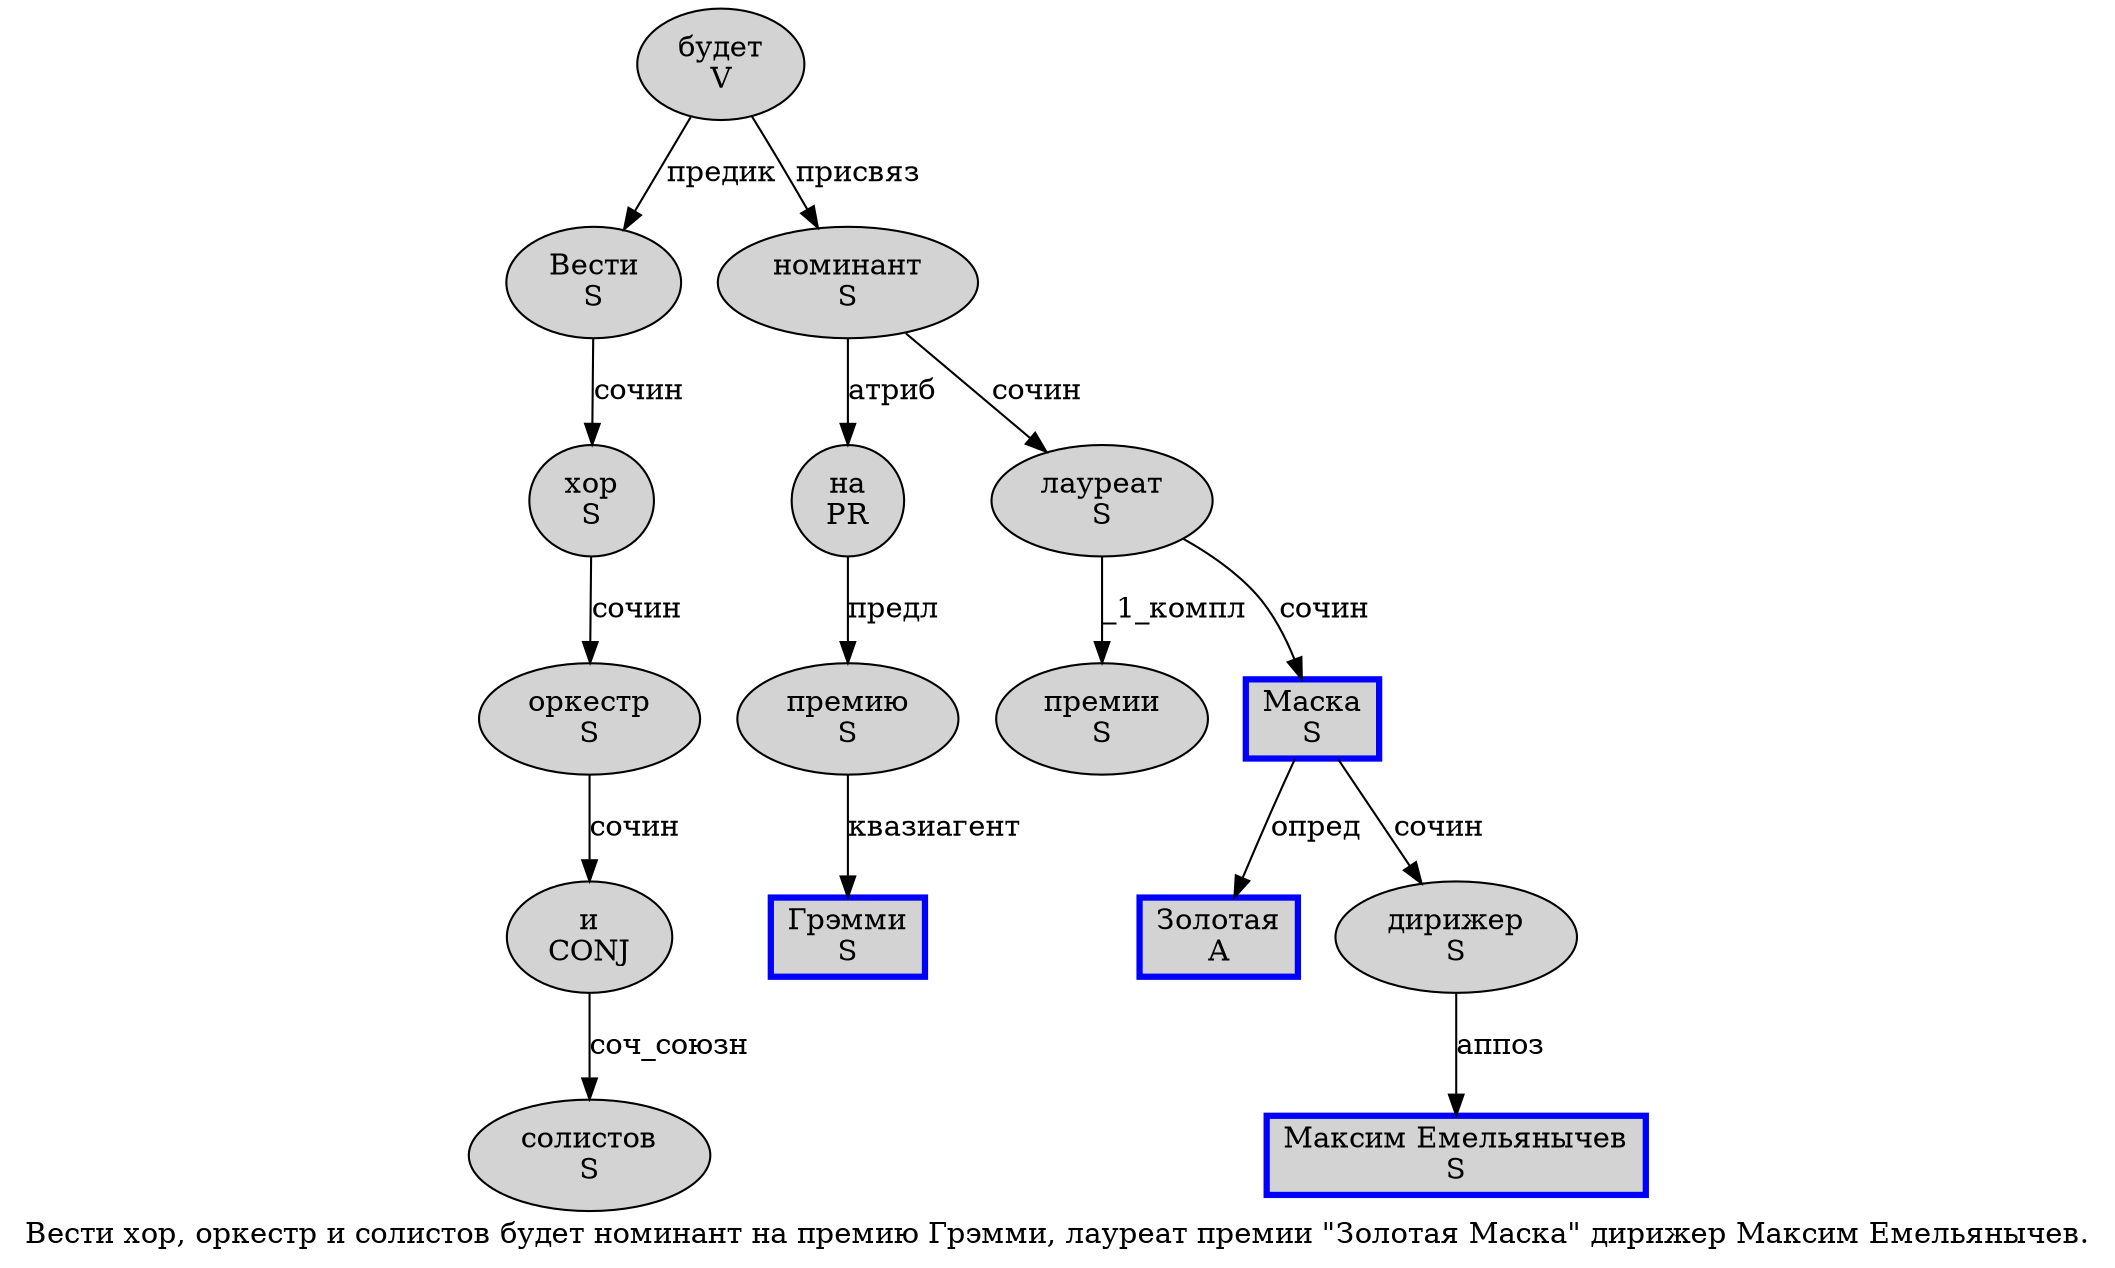 digraph SENTENCE_1288 {
	graph [label="Вести хор, оркестр и солистов будет номинант на премию Грэмми, лауреат премии \"Золотая Маска\" дирижер Максим Емельянычев."]
	node [style=filled]
		0 [label="Вести
S" color="" fillcolor=lightgray penwidth=1 shape=ellipse]
		1 [label="хор
S" color="" fillcolor=lightgray penwidth=1 shape=ellipse]
		3 [label="оркестр
S" color="" fillcolor=lightgray penwidth=1 shape=ellipse]
		4 [label="и
CONJ" color="" fillcolor=lightgray penwidth=1 shape=ellipse]
		5 [label="солистов
S" color="" fillcolor=lightgray penwidth=1 shape=ellipse]
		6 [label="будет
V" color="" fillcolor=lightgray penwidth=1 shape=ellipse]
		7 [label="номинант
S" color="" fillcolor=lightgray penwidth=1 shape=ellipse]
		8 [label="на
PR" color="" fillcolor=lightgray penwidth=1 shape=ellipse]
		9 [label="премию
S" color="" fillcolor=lightgray penwidth=1 shape=ellipse]
		10 [label="Грэмми
S" color=blue fillcolor=lightgray penwidth=3 shape=box]
		12 [label="лауреат
S" color="" fillcolor=lightgray penwidth=1 shape=ellipse]
		13 [label="премии
S" color="" fillcolor=lightgray penwidth=1 shape=ellipse]
		15 [label="Золотая
A" color=blue fillcolor=lightgray penwidth=3 shape=box]
		16 [label="Маска
S" color=blue fillcolor=lightgray penwidth=3 shape=box]
		18 [label="дирижер
S" color="" fillcolor=lightgray penwidth=1 shape=ellipse]
		19 [label="Максим Емельянычев
S" color=blue fillcolor=lightgray penwidth=3 shape=box]
			16 -> 15 [label="опред"]
			16 -> 18 [label="сочин"]
			9 -> 10 [label="квазиагент"]
			12 -> 13 [label="_1_компл"]
			12 -> 16 [label="сочин"]
			7 -> 8 [label="атриб"]
			7 -> 12 [label="сочин"]
			4 -> 5 [label="соч_союзн"]
			18 -> 19 [label="аппоз"]
			6 -> 0 [label="предик"]
			6 -> 7 [label="присвяз"]
			8 -> 9 [label="предл"]
			0 -> 1 [label="сочин"]
			3 -> 4 [label="сочин"]
			1 -> 3 [label="сочин"]
}